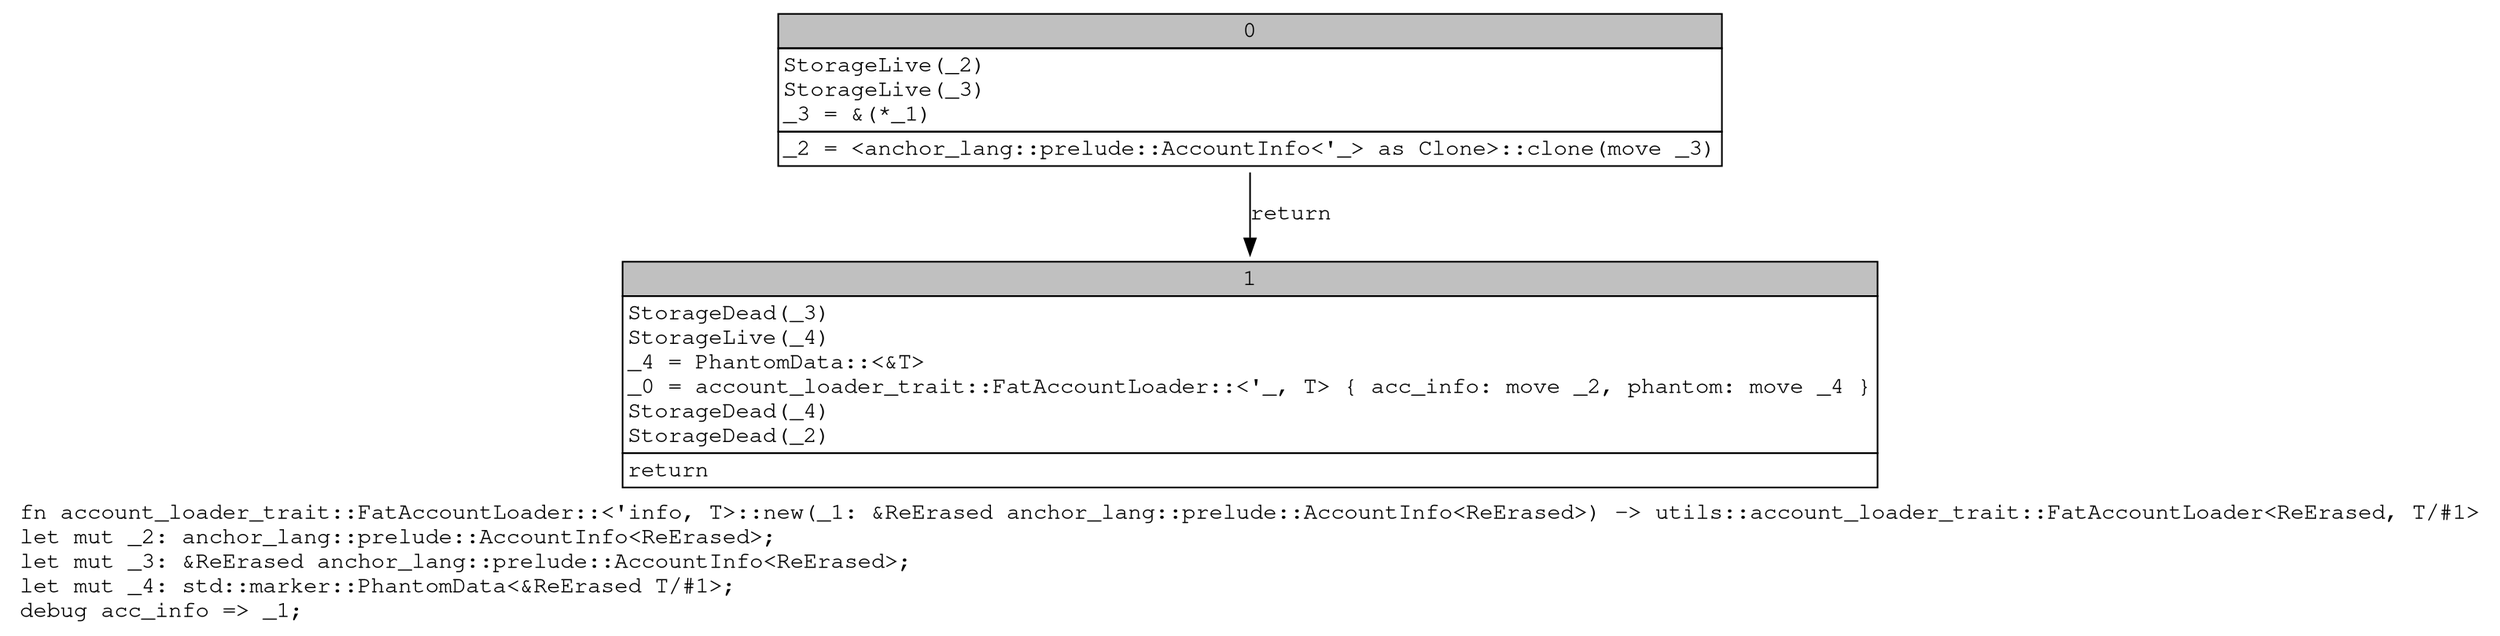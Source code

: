 digraph Mir_0_2127 {
    graph [fontname="Courier, monospace"];
    node [fontname="Courier, monospace"];
    edge [fontname="Courier, monospace"];
    label=<fn account_loader_trait::FatAccountLoader::&lt;'info, T&gt;::new(_1: &amp;ReErased anchor_lang::prelude::AccountInfo&lt;ReErased&gt;) -&gt; utils::account_loader_trait::FatAccountLoader&lt;ReErased, T/#1&gt;<br align="left"/>let mut _2: anchor_lang::prelude::AccountInfo&lt;ReErased&gt;;<br align="left"/>let mut _3: &amp;ReErased anchor_lang::prelude::AccountInfo&lt;ReErased&gt;;<br align="left"/>let mut _4: std::marker::PhantomData&lt;&amp;ReErased T/#1&gt;;<br align="left"/>debug acc_info =&gt; _1;<br align="left"/>>;
    bb0__0_2127 [shape="none", label=<<table border="0" cellborder="1" cellspacing="0"><tr><td bgcolor="gray" align="center" colspan="1">0</td></tr><tr><td align="left" balign="left">StorageLive(_2)<br/>StorageLive(_3)<br/>_3 = &amp;(*_1)<br/></td></tr><tr><td align="left">_2 = &lt;anchor_lang::prelude::AccountInfo&lt;'_&gt; as Clone&gt;::clone(move _3)</td></tr></table>>];
    bb1__0_2127 [shape="none", label=<<table border="0" cellborder="1" cellspacing="0"><tr><td bgcolor="gray" align="center" colspan="1">1</td></tr><tr><td align="left" balign="left">StorageDead(_3)<br/>StorageLive(_4)<br/>_4 = PhantomData::&lt;&amp;T&gt;<br/>_0 = account_loader_trait::FatAccountLoader::&lt;'_, T&gt; { acc_info: move _2, phantom: move _4 }<br/>StorageDead(_4)<br/>StorageDead(_2)<br/></td></tr><tr><td align="left">return</td></tr></table>>];
    bb0__0_2127 -> bb1__0_2127 [label="return"];
}
